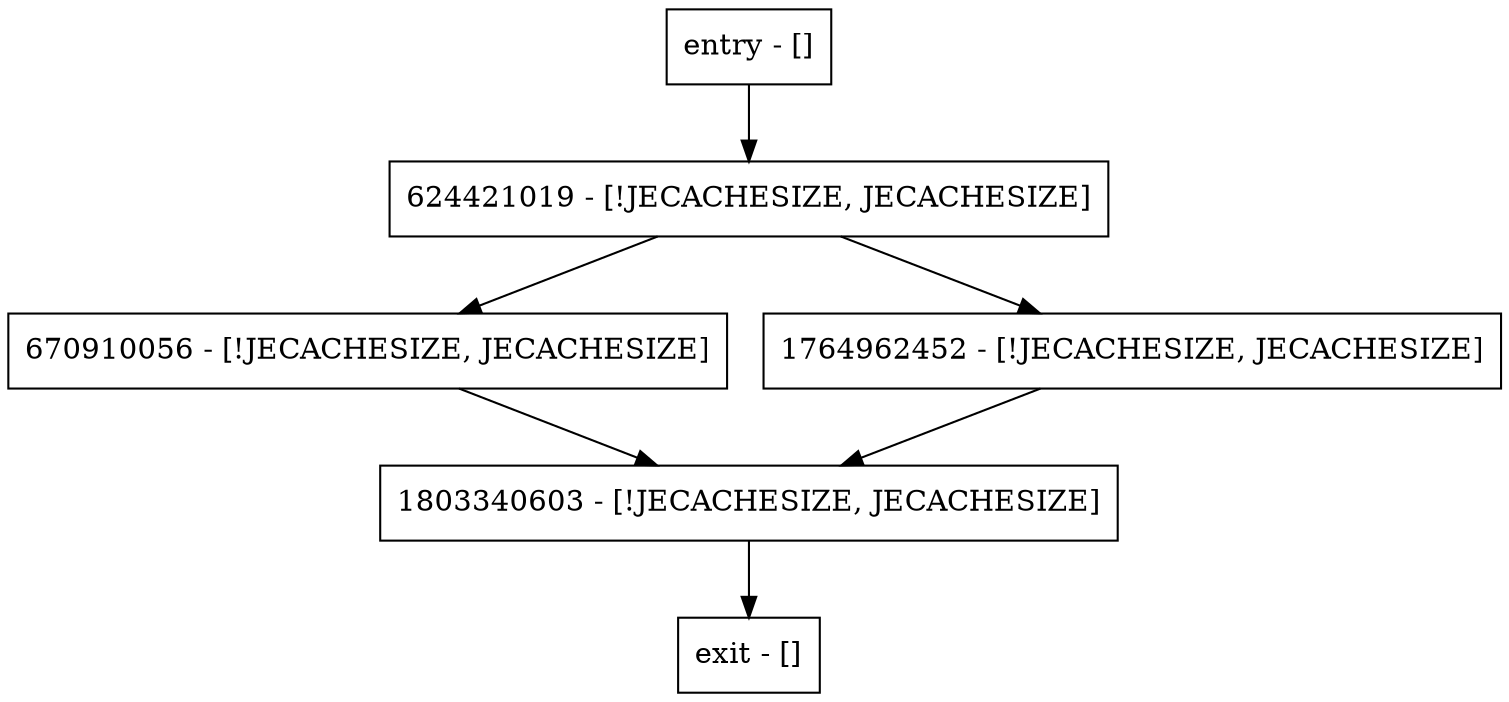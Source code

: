 digraph getMemorySize {
node [shape=record];
670910056 [label="670910056 - [!JECACHESIZE, JECACHESIZE]"];
entry [label="entry - []"];
exit [label="exit - []"];
1803340603 [label="1803340603 - [!JECACHESIZE, JECACHESIZE]"];
1764962452 [label="1764962452 - [!JECACHESIZE, JECACHESIZE]"];
624421019 [label="624421019 - [!JECACHESIZE, JECACHESIZE]"];
entry;
exit;
670910056 -> 1803340603;
entry -> 624421019;
1803340603 -> exit;
1764962452 -> 1803340603;
624421019 -> 670910056;
624421019 -> 1764962452;
}
